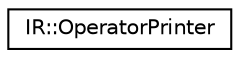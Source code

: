 digraph "Graphical Class Hierarchy"
{
  edge [fontname="Helvetica",fontsize="10",labelfontname="Helvetica",labelfontsize="10"];
  node [fontname="Helvetica",fontsize="10",shape=record];
  rankdir="LR";
  Node0 [label="IR::OperatorPrinter",height=0.2,width=0.4,color="black", fillcolor="white", style="filled",URL="$struct_i_r_1_1_operator_printer.html"];
}
